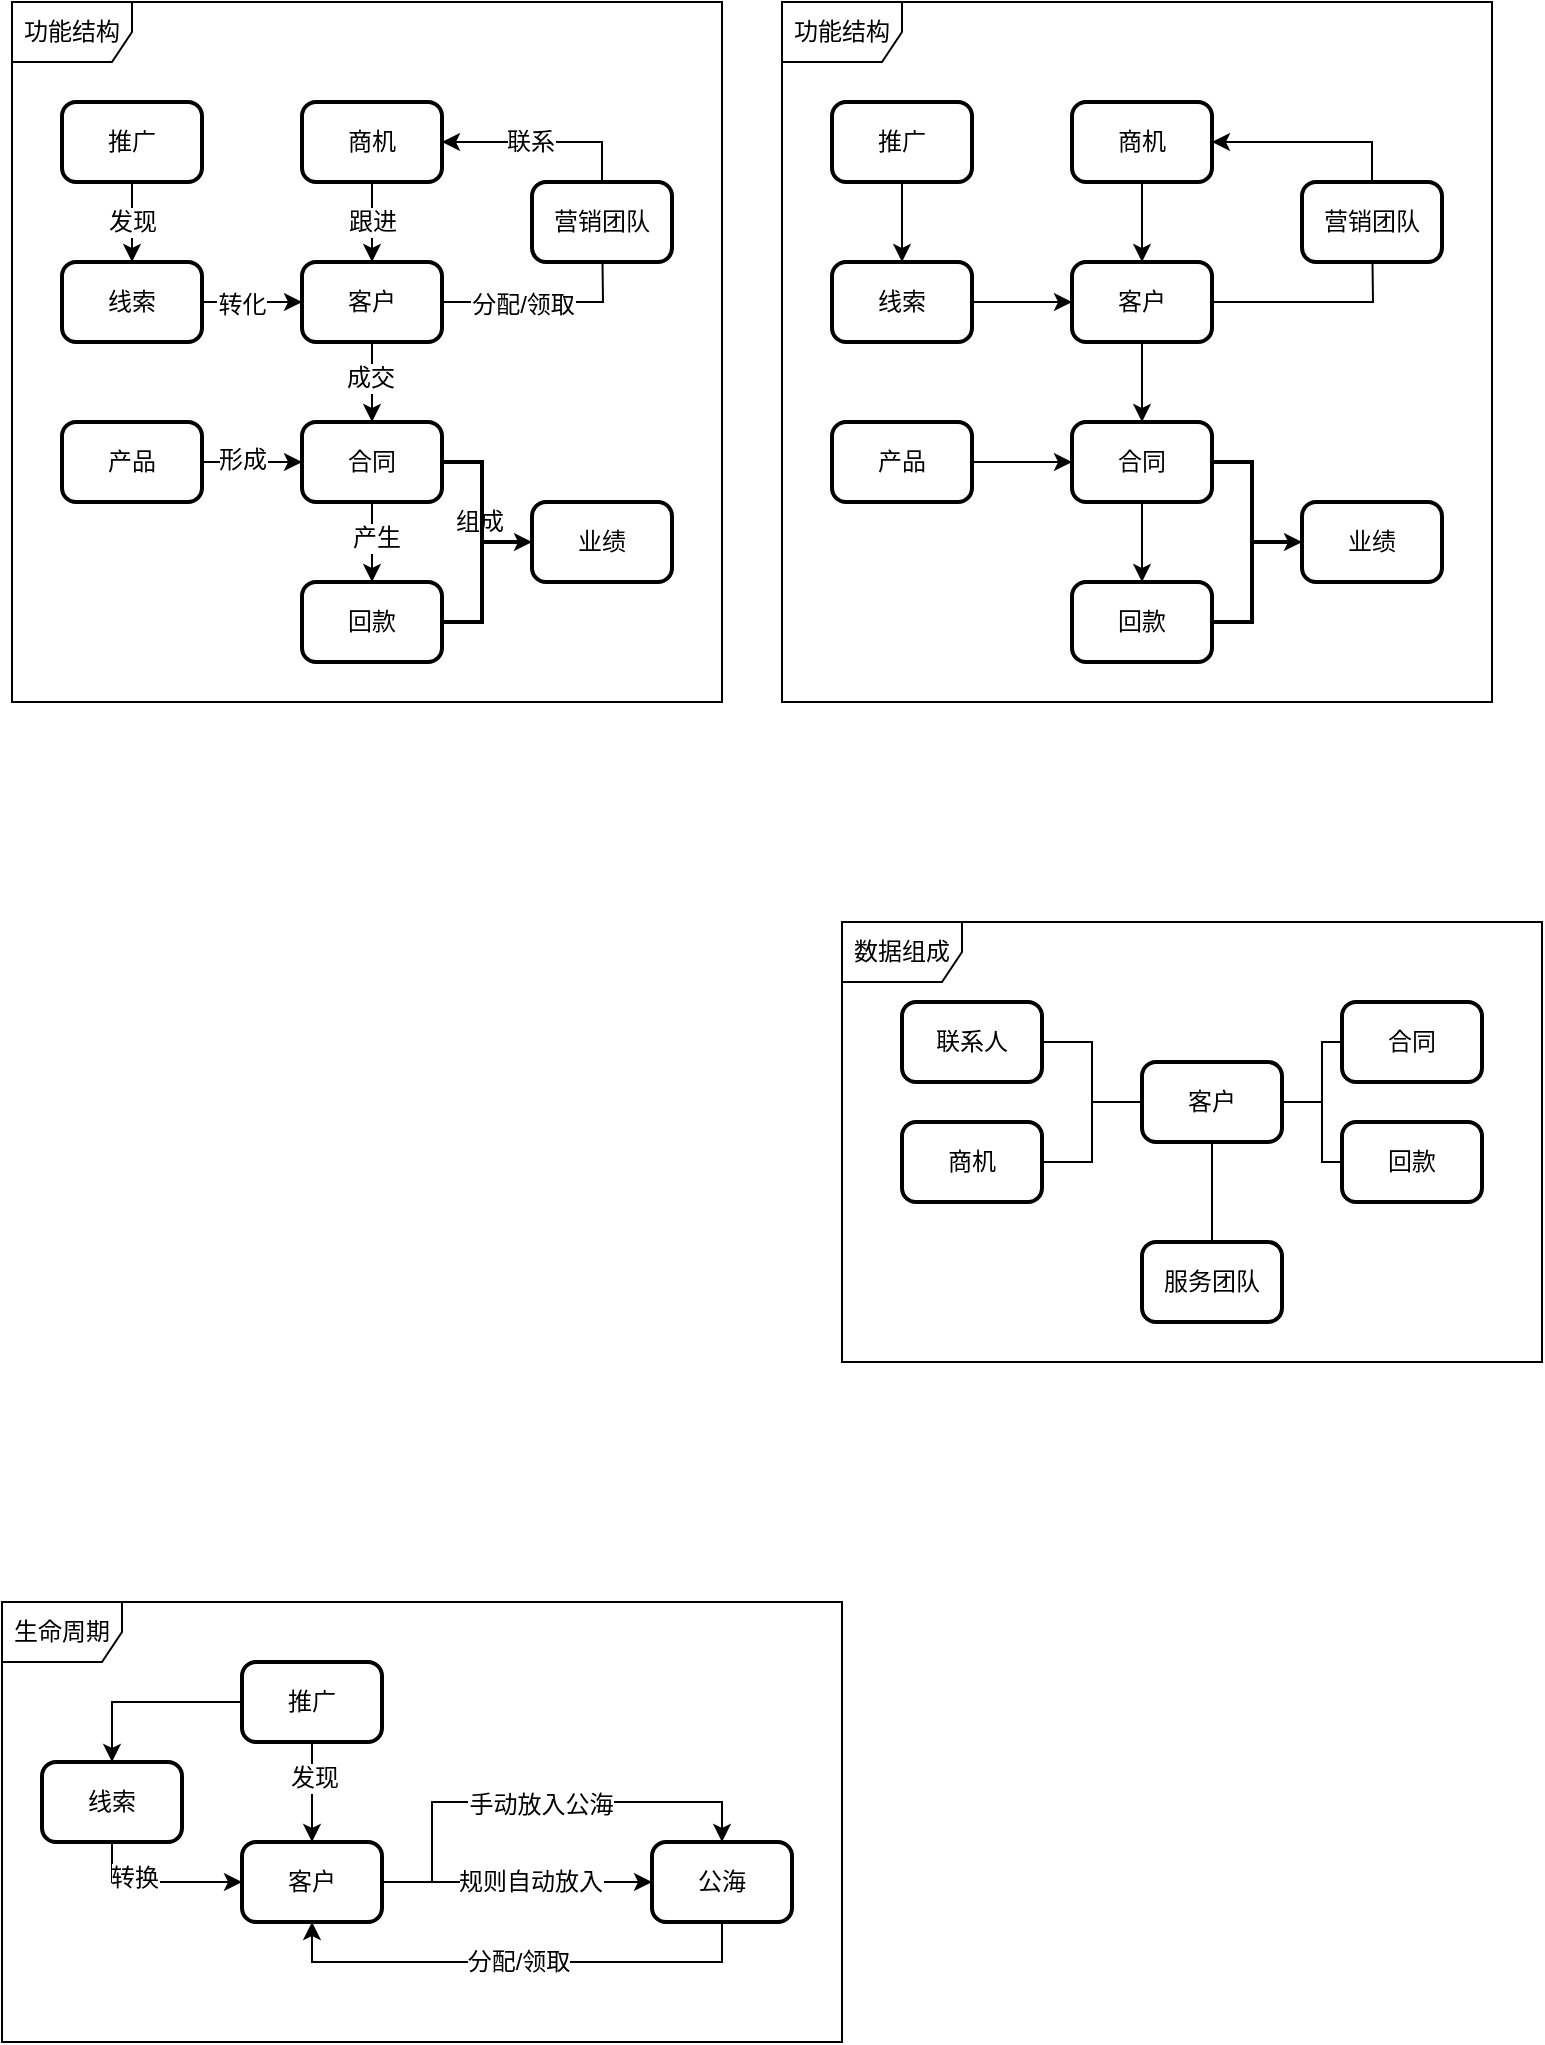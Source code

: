<mxfile version="12.2.6" type="github" pages="1"><diagram id="ohFyiO86IB61tYAscyQj" name="Page-1"><mxGraphModel dx="946" dy="657" grid="1" gridSize="10" guides="1" tooltips="1" connect="1" arrows="1" fold="1" page="1" pageScale="1" pageWidth="827" pageHeight="1169" math="0" shadow="0"><root><mxCell id="0"/><mxCell id="1" parent="0"/><mxCell id="Ww649nYKa_U9dYBm5_lX-61" value="生命周期" style="shape=umlFrame;whiteSpace=wrap;html=1;" vertex="1" parent="1"><mxGeometry x="40" y="870" width="420" height="220" as="geometry"/></mxCell><mxCell id="Ww649nYKa_U9dYBm5_lX-63" value="功能结构" style="shape=umlFrame;whiteSpace=wrap;html=1;" vertex="1" parent="1"><mxGeometry x="45" y="70" width="355" height="350" as="geometry"/></mxCell><mxCell id="Ww649nYKa_U9dYBm5_lX-3" value="" style="edgeStyle=orthogonalEdgeStyle;rounded=0;orthogonalLoop=1;jettySize=auto;html=1;" edge="1" parent="1" source="Ww649nYKa_U9dYBm5_lX-1" target="Ww649nYKa_U9dYBm5_lX-2"><mxGeometry relative="1" as="geometry"/></mxCell><mxCell id="Ww649nYKa_U9dYBm5_lX-4" value="转化" style="text;resizable=0;points=[];align=center;verticalAlign=middle;labelBackgroundColor=#ffffff;" vertex="1" connectable="0" parent="Ww649nYKa_U9dYBm5_lX-3"><mxGeometry x="-0.4" y="2" relative="1" as="geometry"><mxPoint x="5" y="2" as="offset"/></mxGeometry></mxCell><mxCell id="Ww649nYKa_U9dYBm5_lX-26" value="" style="edgeStyle=orthogonalEdgeStyle;rounded=0;orthogonalLoop=1;jettySize=auto;html=1;" edge="1" parent="1" source="Ww649nYKa_U9dYBm5_lX-25" target="Ww649nYKa_U9dYBm5_lX-1"><mxGeometry relative="1" as="geometry"/></mxCell><mxCell id="Ww649nYKa_U9dYBm5_lX-64" value="发现" style="text;html=1;resizable=0;points=[];align=center;verticalAlign=middle;labelBackgroundColor=#ffffff;" vertex="1" connectable="0" parent="Ww649nYKa_U9dYBm5_lX-26"><mxGeometry relative="1" as="geometry"><mxPoint as="offset"/></mxGeometry></mxCell><mxCell id="Ww649nYKa_U9dYBm5_lX-1" value="线索" style="rounded=1;whiteSpace=wrap;html=1;absoluteArcSize=1;arcSize=14;strokeWidth=2;" vertex="1" parent="1"><mxGeometry x="70" y="200" width="70" height="40" as="geometry"/></mxCell><mxCell id="Ww649nYKa_U9dYBm5_lX-25" value="推广" style="rounded=1;whiteSpace=wrap;html=1;absoluteArcSize=1;arcSize=14;strokeWidth=2;" vertex="1" parent="1"><mxGeometry x="70" y="120" width="70" height="40" as="geometry"/></mxCell><mxCell id="Ww649nYKa_U9dYBm5_lX-6" value="" style="edgeStyle=orthogonalEdgeStyle;rounded=0;orthogonalLoop=1;jettySize=auto;html=1;" edge="1" parent="1" source="Ww649nYKa_U9dYBm5_lX-5" target="Ww649nYKa_U9dYBm5_lX-2"><mxGeometry relative="1" as="geometry"/></mxCell><mxCell id="Ww649nYKa_U9dYBm5_lX-65" value="跟进" style="text;html=1;resizable=0;points=[];align=center;verticalAlign=middle;labelBackgroundColor=#ffffff;" vertex="1" connectable="0" parent="Ww649nYKa_U9dYBm5_lX-6"><mxGeometry x="-0.4" y="3" relative="1" as="geometry"><mxPoint x="-3" y="8" as="offset"/></mxGeometry></mxCell><mxCell id="Ww649nYKa_U9dYBm5_lX-8" value="" style="edgeStyle=orthogonalEdgeStyle;rounded=0;orthogonalLoop=1;jettySize=auto;html=1;" edge="1" parent="1" source="Ww649nYKa_U9dYBm5_lX-2" target="Ww649nYKa_U9dYBm5_lX-7"><mxGeometry relative="1" as="geometry"/></mxCell><mxCell id="Ww649nYKa_U9dYBm5_lX-68" value="成交" style="text;html=1;resizable=0;points=[];align=center;verticalAlign=middle;labelBackgroundColor=#ffffff;" vertex="1" connectable="0" parent="Ww649nYKa_U9dYBm5_lX-8"><mxGeometry x="-0.1" y="-1" relative="1" as="geometry"><mxPoint as="offset"/></mxGeometry></mxCell><mxCell id="Ww649nYKa_U9dYBm5_lX-2" value="客户" style="rounded=1;whiteSpace=wrap;html=1;absoluteArcSize=1;arcSize=14;strokeWidth=2;" vertex="1" parent="1"><mxGeometry x="190" y="200" width="70" height="40" as="geometry"/></mxCell><mxCell id="Ww649nYKa_U9dYBm5_lX-17" value="" style="edgeStyle=orthogonalEdgeStyle;rounded=0;orthogonalLoop=1;jettySize=auto;html=1;exitX=1;exitY=0.5;exitDx=0;exitDy=0;entryX=0.5;entryY=1;entryDx=0;entryDy=0;" edge="1" parent="1" source="Ww649nYKa_U9dYBm5_lX-2"><mxGeometry relative="1" as="geometry"><mxPoint x="340" y="180" as="targetPoint"/></mxGeometry></mxCell><mxCell id="Ww649nYKa_U9dYBm5_lX-67" value="分配/领取" style="text;resizable=0;points=[];align=center;verticalAlign=middle;labelBackgroundColor=#ffffff;" vertex="1" connectable="0" parent="Ww649nYKa_U9dYBm5_lX-17"><mxGeometry x="-0.443" y="2" relative="1" as="geometry"><mxPoint x="7" y="2" as="offset"/></mxGeometry></mxCell><mxCell id="Ww649nYKa_U9dYBm5_lX-18" value="" style="edgeStyle=orthogonalEdgeStyle;rounded=0;orthogonalLoop=1;jettySize=auto;html=1;exitX=0.5;exitY=0;exitDx=0;exitDy=0;entryX=1;entryY=0.5;entryDx=0;entryDy=0;" edge="1" parent="1" source="Ww649nYKa_U9dYBm5_lX-16" target="Ww649nYKa_U9dYBm5_lX-5"><mxGeometry relative="1" as="geometry"/></mxCell><mxCell id="Ww649nYKa_U9dYBm5_lX-66" value="联系" style="text;html=1;resizable=0;points=[];align=center;verticalAlign=middle;labelBackgroundColor=#ffffff;" vertex="1" connectable="0" parent="Ww649nYKa_U9dYBm5_lX-18"><mxGeometry x="-0.156" relative="1" as="geometry"><mxPoint x="-14" as="offset"/></mxGeometry></mxCell><mxCell id="Ww649nYKa_U9dYBm5_lX-16" value="营销团队" style="rounded=1;whiteSpace=wrap;html=1;absoluteArcSize=1;arcSize=14;strokeWidth=2;" vertex="1" parent="1"><mxGeometry x="305" y="160" width="70" height="40" as="geometry"/></mxCell><mxCell id="Ww649nYKa_U9dYBm5_lX-10" value="" style="edgeStyle=orthogonalEdgeStyle;rounded=0;orthogonalLoop=1;jettySize=auto;html=1;" edge="1" parent="1" source="Ww649nYKa_U9dYBm5_lX-7" target="Ww649nYKa_U9dYBm5_lX-9"><mxGeometry relative="1" as="geometry"/></mxCell><mxCell id="Ww649nYKa_U9dYBm5_lX-70" value="产生" style="text;html=1;resizable=0;points=[];align=center;verticalAlign=middle;labelBackgroundColor=#ffffff;" vertex="1" connectable="0" parent="Ww649nYKa_U9dYBm5_lX-10"><mxGeometry x="-0.1" y="2" relative="1" as="geometry"><mxPoint as="offset"/></mxGeometry></mxCell><mxCell id="Ww649nYKa_U9dYBm5_lX-12" value="" style="edgeStyle=orthogonalEdgeStyle;rounded=0;orthogonalLoop=1;jettySize=auto;html=1;" edge="1" parent="1" source="Ww649nYKa_U9dYBm5_lX-11" target="Ww649nYKa_U9dYBm5_lX-7"><mxGeometry relative="1" as="geometry"/></mxCell><mxCell id="Ww649nYKa_U9dYBm5_lX-69" value="形成" style="text;html=1;resizable=0;points=[];align=center;verticalAlign=middle;labelBackgroundColor=#ffffff;" vertex="1" connectable="0" parent="Ww649nYKa_U9dYBm5_lX-12"><mxGeometry x="-0.2" y="1" relative="1" as="geometry"><mxPoint as="offset"/></mxGeometry></mxCell><mxCell id="Ww649nYKa_U9dYBm5_lX-7" value="合同" style="rounded=1;whiteSpace=wrap;html=1;absoluteArcSize=1;arcSize=14;strokeWidth=2;" vertex="1" parent="1"><mxGeometry x="190" y="280" width="70" height="40" as="geometry"/></mxCell><mxCell id="Ww649nYKa_U9dYBm5_lX-11" value="产品" style="rounded=1;whiteSpace=wrap;html=1;absoluteArcSize=1;arcSize=14;strokeWidth=2;" vertex="1" parent="1"><mxGeometry x="70" y="280" width="70" height="40" as="geometry"/></mxCell><mxCell id="Ww649nYKa_U9dYBm5_lX-9" value="回款" style="rounded=1;whiteSpace=wrap;html=1;absoluteArcSize=1;arcSize=14;strokeWidth=2;" vertex="1" parent="1"><mxGeometry x="190" y="360" width="70" height="40" as="geometry"/></mxCell><mxCell id="Ww649nYKa_U9dYBm5_lX-22" value="业绩" style="rounded=1;whiteSpace=wrap;html=1;absoluteArcSize=1;arcSize=14;strokeWidth=2;" vertex="1" parent="1"><mxGeometry x="305" y="320" width="70" height="40" as="geometry"/></mxCell><mxCell id="Ww649nYKa_U9dYBm5_lX-5" value="商机" style="rounded=1;whiteSpace=wrap;html=1;absoluteArcSize=1;arcSize=14;strokeWidth=2;" vertex="1" parent="1"><mxGeometry x="190" y="120" width="70" height="40" as="geometry"/></mxCell><mxCell id="Ww649nYKa_U9dYBm5_lX-24" style="edgeStyle=orthogonalEdgeStyle;rounded=0;orthogonalLoop=1;jettySize=auto;html=1;exitX=0;exitY=0.5;exitDx=0;exitDy=0;exitPerimeter=0;entryX=0;entryY=0.5;entryDx=0;entryDy=0;" edge="1" parent="1" target="Ww649nYKa_U9dYBm5_lX-22"><mxGeometry relative="1" as="geometry"><mxPoint x="300" y="340" as="sourcePoint"/></mxGeometry></mxCell><mxCell id="Ww649nYKa_U9dYBm5_lX-19" value="" style="strokeWidth=2;html=1;shape=mxgraph.flowchart.annotation_2;align=left;labelPosition=right;pointerEvents=1;rotation=180;" vertex="1" parent="1"><mxGeometry x="260" y="300" width="40" height="80" as="geometry"/></mxCell><mxCell id="Ww649nYKa_U9dYBm5_lX-29" value="" style="edgeStyle=orthogonalEdgeStyle;rounded=0;orthogonalLoop=1;jettySize=auto;html=1;endArrow=none;endFill=0;" edge="1" parent="1" source="Ww649nYKa_U9dYBm5_lX-27" target="Ww649nYKa_U9dYBm5_lX-28"><mxGeometry relative="1" as="geometry"/></mxCell><mxCell id="Ww649nYKa_U9dYBm5_lX-31" value="" style="edgeStyle=orthogonalEdgeStyle;rounded=0;orthogonalLoop=1;jettySize=auto;html=1;endArrow=none;endFill=0;" edge="1" parent="1" source="Ww649nYKa_U9dYBm5_lX-27" target="Ww649nYKa_U9dYBm5_lX-30"><mxGeometry relative="1" as="geometry"/></mxCell><mxCell id="Ww649nYKa_U9dYBm5_lX-36" value="" style="edgeStyle=orthogonalEdgeStyle;rounded=0;orthogonalLoop=1;jettySize=auto;html=1;endArrow=none;endFill=0;" edge="1" parent="1" source="Ww649nYKa_U9dYBm5_lX-27" target="Ww649nYKa_U9dYBm5_lX-35"><mxGeometry relative="1" as="geometry"/></mxCell><mxCell id="Ww649nYKa_U9dYBm5_lX-39" value="" style="edgeStyle=orthogonalEdgeStyle;rounded=0;orthogonalLoop=1;jettySize=auto;html=1;endArrow=none;endFill=0;" edge="1" parent="1" source="Ww649nYKa_U9dYBm5_lX-27" target="Ww649nYKa_U9dYBm5_lX-38"><mxGeometry relative="1" as="geometry"/></mxCell><mxCell id="Ww649nYKa_U9dYBm5_lX-27" value="客户" style="rounded=1;whiteSpace=wrap;html=1;absoluteArcSize=1;arcSize=14;strokeWidth=2;" vertex="1" parent="1"><mxGeometry x="610" y="600" width="70" height="40" as="geometry"/></mxCell><mxCell id="Ww649nYKa_U9dYBm5_lX-38" value="服务团队" style="rounded=1;whiteSpace=wrap;html=1;absoluteArcSize=1;arcSize=14;strokeWidth=2;" vertex="1" parent="1"><mxGeometry x="610" y="690" width="70" height="40" as="geometry"/></mxCell><mxCell id="Ww649nYKa_U9dYBm5_lX-35" value="回款" style="rounded=1;whiteSpace=wrap;html=1;absoluteArcSize=1;arcSize=14;strokeWidth=2;" vertex="1" parent="1"><mxGeometry x="710" y="630" width="70" height="40" as="geometry"/></mxCell><mxCell id="Ww649nYKa_U9dYBm5_lX-30" value="合同" style="rounded=1;whiteSpace=wrap;html=1;absoluteArcSize=1;arcSize=14;strokeWidth=2;" vertex="1" parent="1"><mxGeometry x="710" y="570" width="70" height="40" as="geometry"/></mxCell><mxCell id="Ww649nYKa_U9dYBm5_lX-28" value="联系人" style="rounded=1;whiteSpace=wrap;html=1;absoluteArcSize=1;arcSize=14;strokeWidth=2;" vertex="1" parent="1"><mxGeometry x="490" y="570" width="70" height="40" as="geometry"/></mxCell><mxCell id="Ww649nYKa_U9dYBm5_lX-33" value="商机" style="rounded=1;whiteSpace=wrap;html=1;absoluteArcSize=1;arcSize=14;strokeWidth=2;" vertex="1" parent="1"><mxGeometry x="490" y="630" width="70" height="40" as="geometry"/></mxCell><mxCell id="Ww649nYKa_U9dYBm5_lX-40" value="" style="edgeStyle=orthogonalEdgeStyle;rounded=0;orthogonalLoop=1;jettySize=auto;html=1;endArrow=none;endFill=0;" edge="1" parent="1" source="Ww649nYKa_U9dYBm5_lX-27" target="Ww649nYKa_U9dYBm5_lX-33"><mxGeometry relative="1" as="geometry"><mxPoint x="620" y="630" as="sourcePoint"/><mxPoint x="553" y="590" as="targetPoint"/></mxGeometry></mxCell><mxCell id="Ww649nYKa_U9dYBm5_lX-54" value="" style="edgeStyle=orthogonalEdgeStyle;rounded=0;orthogonalLoop=1;jettySize=auto;html=1;endArrow=classic;endFill=1;entryX=0.5;entryY=0;entryDx=0;entryDy=0;" edge="1" parent="1" source="Ww649nYKa_U9dYBm5_lX-41" target="Ww649nYKa_U9dYBm5_lX-53"><mxGeometry relative="1" as="geometry"><mxPoint x="370" y="990" as="targetPoint"/><Array as="points"><mxPoint x="255" y="1010"/><mxPoint x="255" y="970"/><mxPoint x="400" y="970"/></Array></mxGeometry></mxCell><mxCell id="Ww649nYKa_U9dYBm5_lX-56" value="手动放入公海" style="text;resizable=0;points=[];align=center;verticalAlign=middle;labelBackgroundColor=#ffffff;labelBorderColor=none;" vertex="1" connectable="0" parent="Ww649nYKa_U9dYBm5_lX-54"><mxGeometry x="-0.044" y="-1" relative="1" as="geometry"><mxPoint x="9.5" y="-1" as="offset"/></mxGeometry></mxCell><mxCell id="Ww649nYKa_U9dYBm5_lX-57" style="edgeStyle=orthogonalEdgeStyle;rounded=0;orthogonalLoop=1;jettySize=auto;html=1;entryX=0;entryY=0.5;entryDx=0;entryDy=0;endArrow=classic;endFill=1;" edge="1" parent="1" source="Ww649nYKa_U9dYBm5_lX-41" target="Ww649nYKa_U9dYBm5_lX-53"><mxGeometry relative="1" as="geometry"/></mxCell><mxCell id="Ww649nYKa_U9dYBm5_lX-58" value="规则自动放入" style="text;html=1;resizable=0;points=[];align=center;verticalAlign=middle;labelBackgroundColor=#ffffff;" vertex="1" connectable="0" parent="Ww649nYKa_U9dYBm5_lX-57"><mxGeometry x="-0.22" y="1" relative="1" as="geometry"><mxPoint x="21" y="1" as="offset"/></mxGeometry></mxCell><mxCell id="Ww649nYKa_U9dYBm5_lX-41" value="客户" style="rounded=1;whiteSpace=wrap;html=1;absoluteArcSize=1;arcSize=14;strokeWidth=2;" vertex="1" parent="1"><mxGeometry x="160" y="990" width="70" height="40" as="geometry"/></mxCell><mxCell id="Ww649nYKa_U9dYBm5_lX-59" style="edgeStyle=orthogonalEdgeStyle;rounded=0;orthogonalLoop=1;jettySize=auto;html=1;endArrow=classic;endFill=1;entryX=0.5;entryY=1;entryDx=0;entryDy=0;exitX=0.5;exitY=1;exitDx=0;exitDy=0;" edge="1" parent="1" source="Ww649nYKa_U9dYBm5_lX-53" target="Ww649nYKa_U9dYBm5_lX-41"><mxGeometry relative="1" as="geometry"><mxPoint x="380" y="1100" as="targetPoint"/></mxGeometry></mxCell><mxCell id="Ww649nYKa_U9dYBm5_lX-60" value="分配/领取" style="text;html=1;resizable=0;points=[];align=center;verticalAlign=middle;labelBackgroundColor=#ffffff;" vertex="1" connectable="0" parent="Ww649nYKa_U9dYBm5_lX-59"><mxGeometry x="-0.257" y="2" relative="1" as="geometry"><mxPoint x="-31.5" y="-2" as="offset"/></mxGeometry></mxCell><mxCell id="Ww649nYKa_U9dYBm5_lX-53" value="公海" style="rounded=1;whiteSpace=wrap;html=1;absoluteArcSize=1;arcSize=14;strokeWidth=2;" vertex="1" parent="1"><mxGeometry x="365" y="990" width="70" height="40" as="geometry"/></mxCell><mxCell id="Ww649nYKa_U9dYBm5_lX-42" value="" style="edgeStyle=orthogonalEdgeStyle;rounded=0;orthogonalLoop=1;jettySize=auto;html=1;" edge="1" parent="1" source="Ww649nYKa_U9dYBm5_lX-44" target="Ww649nYKa_U9dYBm5_lX-43"><mxGeometry relative="1" as="geometry"/></mxCell><mxCell id="Ww649nYKa_U9dYBm5_lX-43" value="线索" style="rounded=1;whiteSpace=wrap;html=1;absoluteArcSize=1;arcSize=14;strokeWidth=2;" vertex="1" parent="1"><mxGeometry x="60" y="950" width="70" height="40" as="geometry"/></mxCell><mxCell id="Ww649nYKa_U9dYBm5_lX-44" value="推广" style="rounded=1;whiteSpace=wrap;html=1;absoluteArcSize=1;arcSize=14;strokeWidth=2;" vertex="1" parent="1"><mxGeometry x="160" y="900" width="70" height="40" as="geometry"/></mxCell><mxCell id="Ww649nYKa_U9dYBm5_lX-48" value="" style="edgeStyle=orthogonalEdgeStyle;rounded=0;orthogonalLoop=1;jettySize=auto;html=1;exitX=0.5;exitY=1;exitDx=0;exitDy=0;entryX=0.5;entryY=0;entryDx=0;entryDy=0;" edge="1" parent="1" source="Ww649nYKa_U9dYBm5_lX-44" target="Ww649nYKa_U9dYBm5_lX-41"><mxGeometry relative="1" as="geometry"><mxPoint x="170" y="910" as="sourcePoint"/><mxPoint x="120" y="960" as="targetPoint"/></mxGeometry></mxCell><mxCell id="Ww649nYKa_U9dYBm5_lX-49" value="发现" style="text;html=1;resizable=0;points=[];align=center;verticalAlign=middle;labelBackgroundColor=#ffffff;" vertex="1" connectable="0" parent="Ww649nYKa_U9dYBm5_lX-48"><mxGeometry x="-0.292" y="1" relative="1" as="geometry"><mxPoint as="offset"/></mxGeometry></mxCell><mxCell id="Ww649nYKa_U9dYBm5_lX-51" value="" style="edgeStyle=orthogonalEdgeStyle;rounded=0;orthogonalLoop=1;jettySize=auto;html=1;exitX=0.5;exitY=1;exitDx=0;exitDy=0;entryX=0;entryY=0.5;entryDx=0;entryDy=0;" edge="1" parent="1" source="Ww649nYKa_U9dYBm5_lX-43" target="Ww649nYKa_U9dYBm5_lX-41"><mxGeometry relative="1" as="geometry"><mxPoint x="170" y="910" as="sourcePoint"/><mxPoint x="120" y="960" as="targetPoint"/></mxGeometry></mxCell><mxCell id="Ww649nYKa_U9dYBm5_lX-52" value="转换" style="text;html=1;resizable=0;points=[];align=center;verticalAlign=middle;labelBackgroundColor=#ffffff;" vertex="1" connectable="0" parent="Ww649nYKa_U9dYBm5_lX-51"><mxGeometry x="-0.28" y="2" relative="1" as="geometry"><mxPoint as="offset"/></mxGeometry></mxCell><mxCell id="Ww649nYKa_U9dYBm5_lX-62" value="数据组成" style="shape=umlFrame;whiteSpace=wrap;html=1;" vertex="1" parent="1"><mxGeometry x="460" y="530" width="350" height="220" as="geometry"/></mxCell><mxCell id="Ww649nYKa_U9dYBm5_lX-72" value="组成" style="text;html=1;resizable=0;points=[];autosize=1;align=left;verticalAlign=top;spacingTop=-4;" vertex="1" parent="1"><mxGeometry x="265" y="320" width="40" height="20" as="geometry"/></mxCell><mxCell id="Ww649nYKa_U9dYBm5_lX-73" value="功能结构" style="shape=umlFrame;whiteSpace=wrap;html=1;" vertex="1" parent="1"><mxGeometry x="430" y="70" width="355" height="350" as="geometry"/></mxCell><mxCell id="Ww649nYKa_U9dYBm5_lX-74" value="" style="edgeStyle=orthogonalEdgeStyle;rounded=0;orthogonalLoop=1;jettySize=auto;html=1;" edge="1" parent="1" source="Ww649nYKa_U9dYBm5_lX-78" target="Ww649nYKa_U9dYBm5_lX-84"><mxGeometry relative="1" as="geometry"/></mxCell><mxCell id="Ww649nYKa_U9dYBm5_lX-76" value="" style="edgeStyle=orthogonalEdgeStyle;rounded=0;orthogonalLoop=1;jettySize=auto;html=1;" edge="1" parent="1" source="Ww649nYKa_U9dYBm5_lX-79" target="Ww649nYKa_U9dYBm5_lX-78"><mxGeometry relative="1" as="geometry"/></mxCell><mxCell id="Ww649nYKa_U9dYBm5_lX-78" value="线索" style="rounded=1;whiteSpace=wrap;html=1;absoluteArcSize=1;arcSize=14;strokeWidth=2;" vertex="1" parent="1"><mxGeometry x="455" y="200" width="70" height="40" as="geometry"/></mxCell><mxCell id="Ww649nYKa_U9dYBm5_lX-79" value="推广" style="rounded=1;whiteSpace=wrap;html=1;absoluteArcSize=1;arcSize=14;strokeWidth=2;" vertex="1" parent="1"><mxGeometry x="455" y="120" width="70" height="40" as="geometry"/></mxCell><mxCell id="Ww649nYKa_U9dYBm5_lX-80" value="" style="edgeStyle=orthogonalEdgeStyle;rounded=0;orthogonalLoop=1;jettySize=auto;html=1;" edge="1" parent="1" source="Ww649nYKa_U9dYBm5_lX-98" target="Ww649nYKa_U9dYBm5_lX-84"><mxGeometry relative="1" as="geometry"/></mxCell><mxCell id="Ww649nYKa_U9dYBm5_lX-82" value="" style="edgeStyle=orthogonalEdgeStyle;rounded=0;orthogonalLoop=1;jettySize=auto;html=1;" edge="1" parent="1" source="Ww649nYKa_U9dYBm5_lX-84" target="Ww649nYKa_U9dYBm5_lX-94"><mxGeometry relative="1" as="geometry"/></mxCell><mxCell id="Ww649nYKa_U9dYBm5_lX-84" value="客户" style="rounded=1;whiteSpace=wrap;html=1;absoluteArcSize=1;arcSize=14;strokeWidth=2;" vertex="1" parent="1"><mxGeometry x="575" y="200" width="70" height="40" as="geometry"/></mxCell><mxCell id="Ww649nYKa_U9dYBm5_lX-85" value="" style="edgeStyle=orthogonalEdgeStyle;rounded=0;orthogonalLoop=1;jettySize=auto;html=1;exitX=1;exitY=0.5;exitDx=0;exitDy=0;entryX=0.5;entryY=1;entryDx=0;entryDy=0;" edge="1" parent="1" source="Ww649nYKa_U9dYBm5_lX-84"><mxGeometry relative="1" as="geometry"><mxPoint x="725" y="180" as="targetPoint"/></mxGeometry></mxCell><mxCell id="Ww649nYKa_U9dYBm5_lX-87" value="" style="edgeStyle=orthogonalEdgeStyle;rounded=0;orthogonalLoop=1;jettySize=auto;html=1;exitX=0.5;exitY=0;exitDx=0;exitDy=0;entryX=1;entryY=0.5;entryDx=0;entryDy=0;" edge="1" parent="1" source="Ww649nYKa_U9dYBm5_lX-89" target="Ww649nYKa_U9dYBm5_lX-98"><mxGeometry relative="1" as="geometry"/></mxCell><mxCell id="Ww649nYKa_U9dYBm5_lX-89" value="营销团队" style="rounded=1;whiteSpace=wrap;html=1;absoluteArcSize=1;arcSize=14;strokeWidth=2;" vertex="1" parent="1"><mxGeometry x="690" y="160" width="70" height="40" as="geometry"/></mxCell><mxCell id="Ww649nYKa_U9dYBm5_lX-90" value="" style="edgeStyle=orthogonalEdgeStyle;rounded=0;orthogonalLoop=1;jettySize=auto;html=1;" edge="1" parent="1" source="Ww649nYKa_U9dYBm5_lX-94" target="Ww649nYKa_U9dYBm5_lX-96"><mxGeometry relative="1" as="geometry"/></mxCell><mxCell id="Ww649nYKa_U9dYBm5_lX-92" value="" style="edgeStyle=orthogonalEdgeStyle;rounded=0;orthogonalLoop=1;jettySize=auto;html=1;" edge="1" parent="1" source="Ww649nYKa_U9dYBm5_lX-95" target="Ww649nYKa_U9dYBm5_lX-94"><mxGeometry relative="1" as="geometry"/></mxCell><mxCell id="Ww649nYKa_U9dYBm5_lX-94" value="合同" style="rounded=1;whiteSpace=wrap;html=1;absoluteArcSize=1;arcSize=14;strokeWidth=2;" vertex="1" parent="1"><mxGeometry x="575" y="280" width="70" height="40" as="geometry"/></mxCell><mxCell id="Ww649nYKa_U9dYBm5_lX-95" value="产品" style="rounded=1;whiteSpace=wrap;html=1;absoluteArcSize=1;arcSize=14;strokeWidth=2;" vertex="1" parent="1"><mxGeometry x="455" y="280" width="70" height="40" as="geometry"/></mxCell><mxCell id="Ww649nYKa_U9dYBm5_lX-96" value="回款" style="rounded=1;whiteSpace=wrap;html=1;absoluteArcSize=1;arcSize=14;strokeWidth=2;" vertex="1" parent="1"><mxGeometry x="575" y="360" width="70" height="40" as="geometry"/></mxCell><mxCell id="Ww649nYKa_U9dYBm5_lX-97" value="业绩" style="rounded=1;whiteSpace=wrap;html=1;absoluteArcSize=1;arcSize=14;strokeWidth=2;" vertex="1" parent="1"><mxGeometry x="690" y="320" width="70" height="40" as="geometry"/></mxCell><mxCell id="Ww649nYKa_U9dYBm5_lX-98" value="商机" style="rounded=1;whiteSpace=wrap;html=1;absoluteArcSize=1;arcSize=14;strokeWidth=2;" vertex="1" parent="1"><mxGeometry x="575" y="120" width="70" height="40" as="geometry"/></mxCell><mxCell id="Ww649nYKa_U9dYBm5_lX-99" style="edgeStyle=orthogonalEdgeStyle;rounded=0;orthogonalLoop=1;jettySize=auto;html=1;exitX=0;exitY=0.5;exitDx=0;exitDy=0;exitPerimeter=0;entryX=0;entryY=0.5;entryDx=0;entryDy=0;" edge="1" parent="1" target="Ww649nYKa_U9dYBm5_lX-97"><mxGeometry relative="1" as="geometry"><mxPoint x="685" y="340" as="sourcePoint"/></mxGeometry></mxCell><mxCell id="Ww649nYKa_U9dYBm5_lX-100" value="" style="strokeWidth=2;html=1;shape=mxgraph.flowchart.annotation_2;align=left;labelPosition=right;pointerEvents=1;rotation=180;" vertex="1" parent="1"><mxGeometry x="645" y="300" width="40" height="80" as="geometry"/></mxCell></root></mxGraphModel></diagram></mxfile>